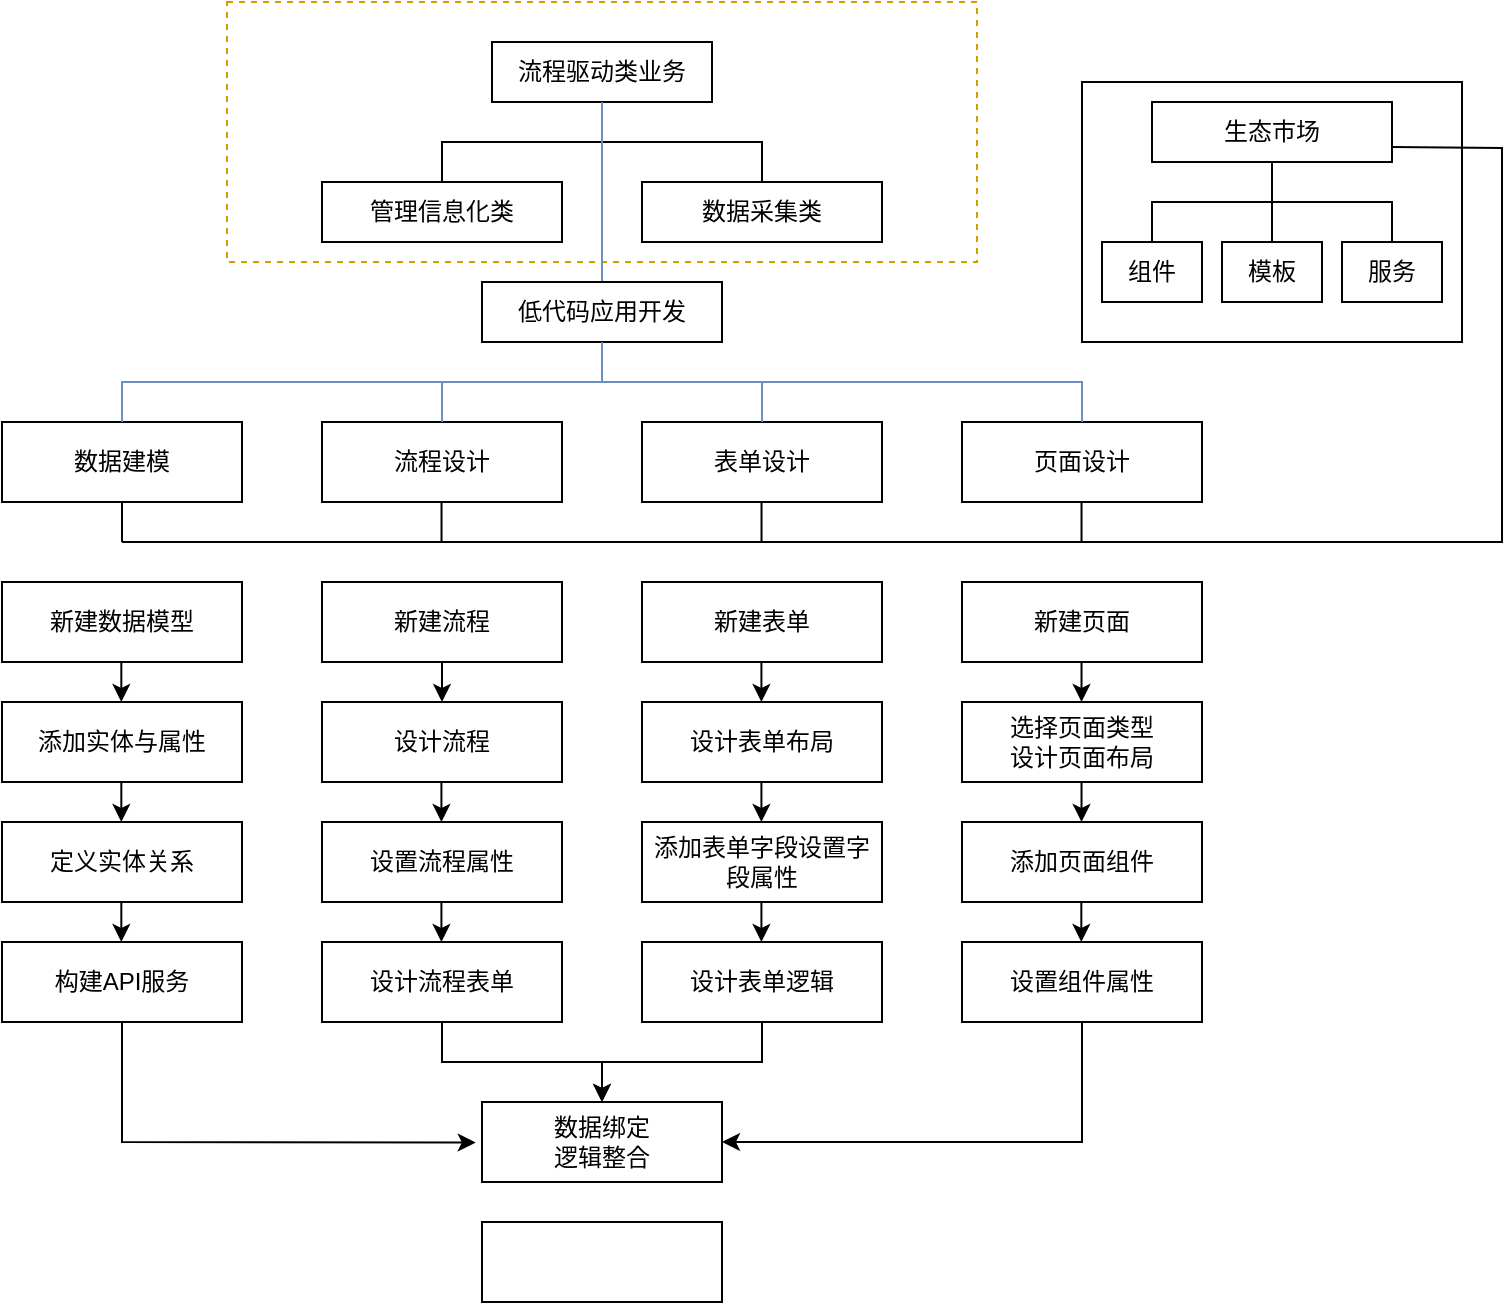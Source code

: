 <mxfile version="24.2.8" type="github">
  <diagram name="第 1 页" id="RNLNZzIKpRClcHgD1R4d">
    <mxGraphModel dx="2514" dy="918" grid="1" gridSize="10" guides="1" tooltips="1" connect="1" arrows="1" fold="1" page="1" pageScale="1" pageWidth="827" pageHeight="1169" math="0" shadow="0">
      <root>
        <mxCell id="0" />
        <mxCell id="1" parent="0" />
        <mxCell id="nhBofc9wbn79ew2FWKbZ-5" value="" style="rounded=0;whiteSpace=wrap;html=1;fillColor=none;strokeColor=#d79b00;dashed=1;" vertex="1" parent="1">
          <mxGeometry x="72.5" y="100" width="375" height="130" as="geometry" />
        </mxCell>
        <mxCell id="nhBofc9wbn79ew2FWKbZ-1" value="流程驱动类业务" style="rounded=0;whiteSpace=wrap;html=1;" vertex="1" parent="1">
          <mxGeometry x="205" y="120" width="110" height="30" as="geometry" />
        </mxCell>
        <mxCell id="nhBofc9wbn79ew2FWKbZ-2" value="管理信息化类" style="rounded=0;whiteSpace=wrap;html=1;" vertex="1" parent="1">
          <mxGeometry x="120" y="190" width="120" height="30" as="geometry" />
        </mxCell>
        <mxCell id="nhBofc9wbn79ew2FWKbZ-3" value="数据采集类" style="rounded=0;whiteSpace=wrap;html=1;" vertex="1" parent="1">
          <mxGeometry x="280" y="190" width="120" height="30" as="geometry" />
        </mxCell>
        <mxCell id="nhBofc9wbn79ew2FWKbZ-7" value="" style="endArrow=none;html=1;rounded=0;exitX=0.5;exitY=0;exitDx=0;exitDy=0;entryX=0.5;entryY=0;entryDx=0;entryDy=0;" edge="1" parent="1" source="nhBofc9wbn79ew2FWKbZ-3" target="nhBofc9wbn79ew2FWKbZ-2">
          <mxGeometry width="50" height="50" relative="1" as="geometry">
            <mxPoint x="390" y="400" as="sourcePoint" />
            <mxPoint x="260" y="170" as="targetPoint" />
            <Array as="points">
              <mxPoint x="340" y="170" />
              <mxPoint x="180" y="170" />
            </Array>
          </mxGeometry>
        </mxCell>
        <mxCell id="nhBofc9wbn79ew2FWKbZ-9" value="流程设计" style="rounded=0;whiteSpace=wrap;html=1;" vertex="1" parent="1">
          <mxGeometry x="120" y="310" width="120" height="40" as="geometry" />
        </mxCell>
        <mxCell id="nhBofc9wbn79ew2FWKbZ-10" value="表单设计" style="rounded=0;whiteSpace=wrap;html=1;" vertex="1" parent="1">
          <mxGeometry x="280" y="310" width="120" height="40" as="geometry" />
        </mxCell>
        <mxCell id="nhBofc9wbn79ew2FWKbZ-11" value="页面设计" style="rounded=0;whiteSpace=wrap;html=1;" vertex="1" parent="1">
          <mxGeometry x="440" y="310" width="120" height="40" as="geometry" />
        </mxCell>
        <mxCell id="nhBofc9wbn79ew2FWKbZ-12" value="数据建模" style="rounded=0;whiteSpace=wrap;html=1;" vertex="1" parent="1">
          <mxGeometry x="-40" y="310" width="120" height="40" as="geometry" />
        </mxCell>
        <mxCell id="nhBofc9wbn79ew2FWKbZ-13" value="" style="endArrow=none;html=1;rounded=0;entryX=0.5;entryY=1;entryDx=0;entryDy=0;fillColor=#dae8fc;strokeColor=#6c8ebf;exitX=0.5;exitY=0;exitDx=0;exitDy=0;" edge="1" parent="1" source="nhBofc9wbn79ew2FWKbZ-55" target="nhBofc9wbn79ew2FWKbZ-1">
          <mxGeometry width="50" height="50" relative="1" as="geometry">
            <mxPoint x="260" y="220" as="sourcePoint" />
            <mxPoint x="440" y="180" as="targetPoint" />
          </mxGeometry>
        </mxCell>
        <mxCell id="nhBofc9wbn79ew2FWKbZ-15" value="" style="endArrow=none;html=1;rounded=0;exitX=0.5;exitY=0;exitDx=0;exitDy=0;fillColor=#dae8fc;strokeColor=#6c8ebf;" edge="1" parent="1" source="nhBofc9wbn79ew2FWKbZ-12">
          <mxGeometry width="50" height="50" relative="1" as="geometry">
            <mxPoint x="390" y="330" as="sourcePoint" />
            <mxPoint x="260" y="290" as="targetPoint" />
            <Array as="points">
              <mxPoint x="20" y="290" />
            </Array>
          </mxGeometry>
        </mxCell>
        <mxCell id="nhBofc9wbn79ew2FWKbZ-16" value="" style="endArrow=none;html=1;rounded=0;exitX=0.5;exitY=0;exitDx=0;exitDy=0;fillColor=#dae8fc;strokeColor=#6c8ebf;" edge="1" parent="1" source="nhBofc9wbn79ew2FWKbZ-11">
          <mxGeometry width="50" height="50" relative="1" as="geometry">
            <mxPoint x="390" y="330" as="sourcePoint" />
            <mxPoint x="260" y="290" as="targetPoint" />
            <Array as="points">
              <mxPoint x="500" y="290" />
            </Array>
          </mxGeometry>
        </mxCell>
        <mxCell id="nhBofc9wbn79ew2FWKbZ-17" value="" style="endArrow=none;html=1;rounded=0;entryX=0.5;entryY=0;entryDx=0;entryDy=0;fillColor=#dae8fc;strokeColor=#6c8ebf;" edge="1" parent="1" target="nhBofc9wbn79ew2FWKbZ-9">
          <mxGeometry width="50" height="50" relative="1" as="geometry">
            <mxPoint x="180" y="290" as="sourcePoint" />
            <mxPoint x="440" y="280" as="targetPoint" />
          </mxGeometry>
        </mxCell>
        <mxCell id="nhBofc9wbn79ew2FWKbZ-18" value="" style="endArrow=none;html=1;rounded=0;fillColor=#dae8fc;strokeColor=#6c8ebf;" edge="1" parent="1" target="nhBofc9wbn79ew2FWKbZ-10">
          <mxGeometry width="50" height="50" relative="1" as="geometry">
            <mxPoint x="340" y="290" as="sourcePoint" />
            <mxPoint x="339.5" y="240" as="targetPoint" />
          </mxGeometry>
        </mxCell>
        <mxCell id="nhBofc9wbn79ew2FWKbZ-19" value="新建流程" style="rounded=0;whiteSpace=wrap;html=1;" vertex="1" parent="1">
          <mxGeometry x="120" y="390" width="120" height="40" as="geometry" />
        </mxCell>
        <mxCell id="nhBofc9wbn79ew2FWKbZ-20" value="设计流程" style="rounded=0;whiteSpace=wrap;html=1;" vertex="1" parent="1">
          <mxGeometry x="120" y="450" width="120" height="40" as="geometry" />
        </mxCell>
        <mxCell id="nhBofc9wbn79ew2FWKbZ-22" value="新建表单" style="rounded=0;whiteSpace=wrap;html=1;" vertex="1" parent="1">
          <mxGeometry x="280" y="390" width="120" height="40" as="geometry" />
        </mxCell>
        <mxCell id="nhBofc9wbn79ew2FWKbZ-23" value="设计表单布局" style="rounded=0;whiteSpace=wrap;html=1;" vertex="1" parent="1">
          <mxGeometry x="280" y="450" width="120" height="40" as="geometry" />
        </mxCell>
        <mxCell id="nhBofc9wbn79ew2FWKbZ-24" value="新建页面" style="rounded=0;whiteSpace=wrap;html=1;" vertex="1" parent="1">
          <mxGeometry x="440" y="390" width="120" height="40" as="geometry" />
        </mxCell>
        <mxCell id="nhBofc9wbn79ew2FWKbZ-25" value="选择页面类型&lt;div&gt;设计页面布局&lt;/div&gt;" style="rounded=0;whiteSpace=wrap;html=1;" vertex="1" parent="1">
          <mxGeometry x="440" y="450" width="120" height="40" as="geometry" />
        </mxCell>
        <mxCell id="nhBofc9wbn79ew2FWKbZ-26" value="新建数据模型" style="rounded=0;whiteSpace=wrap;html=1;" vertex="1" parent="1">
          <mxGeometry x="-40" y="390" width="120" height="40" as="geometry" />
        </mxCell>
        <mxCell id="nhBofc9wbn79ew2FWKbZ-27" value="添加实体与属性" style="rounded=0;whiteSpace=wrap;html=1;" vertex="1" parent="1">
          <mxGeometry x="-40" y="450" width="120" height="40" as="geometry" />
        </mxCell>
        <mxCell id="nhBofc9wbn79ew2FWKbZ-28" value="设置流程属性" style="rounded=0;whiteSpace=wrap;html=1;" vertex="1" parent="1">
          <mxGeometry x="120" y="510" width="120" height="40" as="geometry" />
        </mxCell>
        <mxCell id="nhBofc9wbn79ew2FWKbZ-29" value="添加表单字段设置字段属性" style="rounded=0;whiteSpace=wrap;html=1;" vertex="1" parent="1">
          <mxGeometry x="280" y="510" width="120" height="40" as="geometry" />
        </mxCell>
        <mxCell id="nhBofc9wbn79ew2FWKbZ-30" value="添加页面组件" style="rounded=0;whiteSpace=wrap;html=1;" vertex="1" parent="1">
          <mxGeometry x="440" y="510" width="120" height="40" as="geometry" />
        </mxCell>
        <mxCell id="nhBofc9wbn79ew2FWKbZ-31" value="定义实体关系" style="rounded=0;whiteSpace=wrap;html=1;" vertex="1" parent="1">
          <mxGeometry x="-40" y="510" width="120" height="40" as="geometry" />
        </mxCell>
        <mxCell id="nhBofc9wbn79ew2FWKbZ-32" value="设计流程表单" style="rounded=0;whiteSpace=wrap;html=1;" vertex="1" parent="1">
          <mxGeometry x="120" y="570" width="120" height="40" as="geometry" />
        </mxCell>
        <mxCell id="nhBofc9wbn79ew2FWKbZ-33" value="设计表单逻辑" style="rounded=0;whiteSpace=wrap;html=1;" vertex="1" parent="1">
          <mxGeometry x="280" y="570" width="120" height="40" as="geometry" />
        </mxCell>
        <mxCell id="nhBofc9wbn79ew2FWKbZ-34" value="设置组件属性" style="rounded=0;whiteSpace=wrap;html=1;" vertex="1" parent="1">
          <mxGeometry x="440" y="570" width="120" height="40" as="geometry" />
        </mxCell>
        <mxCell id="nhBofc9wbn79ew2FWKbZ-35" value="构建API服务" style="rounded=0;whiteSpace=wrap;html=1;" vertex="1" parent="1">
          <mxGeometry x="-40" y="570" width="120" height="40" as="geometry" />
        </mxCell>
        <mxCell id="nhBofc9wbn79ew2FWKbZ-36" value="" style="endArrow=classic;html=1;rounded=0;exitX=0.5;exitY=1;exitDx=0;exitDy=0;entryX=0.5;entryY=0;entryDx=0;entryDy=0;" edge="1" parent="1" source="nhBofc9wbn79ew2FWKbZ-19" target="nhBofc9wbn79ew2FWKbZ-20">
          <mxGeometry width="50" height="50" relative="1" as="geometry">
            <mxPoint x="310" y="510" as="sourcePoint" />
            <mxPoint x="360" y="460" as="targetPoint" />
          </mxGeometry>
        </mxCell>
        <mxCell id="nhBofc9wbn79ew2FWKbZ-37" value="" style="endArrow=classic;html=1;rounded=0;exitX=0.5;exitY=1;exitDx=0;exitDy=0;entryX=0.5;entryY=0;entryDx=0;entryDy=0;" edge="1" parent="1">
          <mxGeometry width="50" height="50" relative="1" as="geometry">
            <mxPoint x="179.71" y="490" as="sourcePoint" />
            <mxPoint x="179.71" y="510" as="targetPoint" />
          </mxGeometry>
        </mxCell>
        <mxCell id="nhBofc9wbn79ew2FWKbZ-38" value="" style="endArrow=classic;html=1;rounded=0;exitX=0.5;exitY=1;exitDx=0;exitDy=0;entryX=0.5;entryY=0;entryDx=0;entryDy=0;" edge="1" parent="1">
          <mxGeometry width="50" height="50" relative="1" as="geometry">
            <mxPoint x="179.71" y="550" as="sourcePoint" />
            <mxPoint x="179.71" y="570" as="targetPoint" />
          </mxGeometry>
        </mxCell>
        <mxCell id="nhBofc9wbn79ew2FWKbZ-39" value="" style="endArrow=classic;html=1;rounded=0;exitX=0.5;exitY=1;exitDx=0;exitDy=0;entryX=0.5;entryY=0;entryDx=0;entryDy=0;" edge="1" parent="1">
          <mxGeometry width="50" height="50" relative="1" as="geometry">
            <mxPoint x="339.71" y="430" as="sourcePoint" />
            <mxPoint x="339.71" y="450" as="targetPoint" />
          </mxGeometry>
        </mxCell>
        <mxCell id="nhBofc9wbn79ew2FWKbZ-40" value="" style="endArrow=classic;html=1;rounded=0;exitX=0.5;exitY=1;exitDx=0;exitDy=0;entryX=0.5;entryY=0;entryDx=0;entryDy=0;" edge="1" parent="1">
          <mxGeometry width="50" height="50" relative="1" as="geometry">
            <mxPoint x="339.71" y="490" as="sourcePoint" />
            <mxPoint x="339.71" y="510" as="targetPoint" />
          </mxGeometry>
        </mxCell>
        <mxCell id="nhBofc9wbn79ew2FWKbZ-41" value="" style="endArrow=classic;html=1;rounded=0;exitX=0.5;exitY=1;exitDx=0;exitDy=0;entryX=0.5;entryY=0;entryDx=0;entryDy=0;" edge="1" parent="1">
          <mxGeometry width="50" height="50" relative="1" as="geometry">
            <mxPoint x="339.71" y="550" as="sourcePoint" />
            <mxPoint x="339.71" y="570" as="targetPoint" />
          </mxGeometry>
        </mxCell>
        <mxCell id="nhBofc9wbn79ew2FWKbZ-42" value="" style="endArrow=classic;html=1;rounded=0;exitX=0.5;exitY=1;exitDx=0;exitDy=0;entryX=0.5;entryY=0;entryDx=0;entryDy=0;" edge="1" parent="1">
          <mxGeometry width="50" height="50" relative="1" as="geometry">
            <mxPoint x="499.76" y="430" as="sourcePoint" />
            <mxPoint x="499.76" y="450" as="targetPoint" />
          </mxGeometry>
        </mxCell>
        <mxCell id="nhBofc9wbn79ew2FWKbZ-43" value="" style="endArrow=classic;html=1;rounded=0;exitX=0.5;exitY=1;exitDx=0;exitDy=0;entryX=0.5;entryY=0;entryDx=0;entryDy=0;" edge="1" parent="1">
          <mxGeometry width="50" height="50" relative="1" as="geometry">
            <mxPoint x="499.76" y="490" as="sourcePoint" />
            <mxPoint x="499.76" y="510" as="targetPoint" />
          </mxGeometry>
        </mxCell>
        <mxCell id="nhBofc9wbn79ew2FWKbZ-44" value="" style="endArrow=classic;html=1;rounded=0;exitX=0.5;exitY=1;exitDx=0;exitDy=0;entryX=0.5;entryY=0;entryDx=0;entryDy=0;" edge="1" parent="1">
          <mxGeometry width="50" height="50" relative="1" as="geometry">
            <mxPoint x="499.66" y="550" as="sourcePoint" />
            <mxPoint x="499.66" y="570" as="targetPoint" />
          </mxGeometry>
        </mxCell>
        <mxCell id="nhBofc9wbn79ew2FWKbZ-46" value="" style="endArrow=classic;html=1;rounded=0;exitX=0.5;exitY=1;exitDx=0;exitDy=0;entryX=0.5;entryY=0;entryDx=0;entryDy=0;" edge="1" parent="1">
          <mxGeometry width="50" height="50" relative="1" as="geometry">
            <mxPoint x="19.66" y="430" as="sourcePoint" />
            <mxPoint x="19.66" y="450" as="targetPoint" />
          </mxGeometry>
        </mxCell>
        <mxCell id="nhBofc9wbn79ew2FWKbZ-47" value="" style="endArrow=classic;html=1;rounded=0;exitX=0.5;exitY=1;exitDx=0;exitDy=0;entryX=0.5;entryY=0;entryDx=0;entryDy=0;" edge="1" parent="1">
          <mxGeometry width="50" height="50" relative="1" as="geometry">
            <mxPoint x="19.66" y="490" as="sourcePoint" />
            <mxPoint x="19.66" y="510" as="targetPoint" />
          </mxGeometry>
        </mxCell>
        <mxCell id="nhBofc9wbn79ew2FWKbZ-48" value="" style="endArrow=classic;html=1;rounded=0;exitX=0.5;exitY=1;exitDx=0;exitDy=0;entryX=0.5;entryY=0;entryDx=0;entryDy=0;" edge="1" parent="1">
          <mxGeometry width="50" height="50" relative="1" as="geometry">
            <mxPoint x="19.66" y="550" as="sourcePoint" />
            <mxPoint x="19.66" y="570" as="targetPoint" />
          </mxGeometry>
        </mxCell>
        <mxCell id="nhBofc9wbn79ew2FWKbZ-49" value="" style="rounded=0;whiteSpace=wrap;html=1;fillColor=none;" vertex="1" parent="1">
          <mxGeometry x="500" y="140" width="190" height="130" as="geometry" />
        </mxCell>
        <mxCell id="nhBofc9wbn79ew2FWKbZ-50" value="生态市场" style="rounded=0;whiteSpace=wrap;html=1;" vertex="1" parent="1">
          <mxGeometry x="535" y="150" width="120" height="30" as="geometry" />
        </mxCell>
        <mxCell id="nhBofc9wbn79ew2FWKbZ-51" value="组件" style="rounded=0;whiteSpace=wrap;html=1;" vertex="1" parent="1">
          <mxGeometry x="510" y="220" width="50" height="30" as="geometry" />
        </mxCell>
        <mxCell id="nhBofc9wbn79ew2FWKbZ-52" value="模板" style="rounded=0;whiteSpace=wrap;html=1;" vertex="1" parent="1">
          <mxGeometry x="570" y="220" width="50" height="30" as="geometry" />
        </mxCell>
        <mxCell id="nhBofc9wbn79ew2FWKbZ-53" value="服务" style="rounded=0;whiteSpace=wrap;html=1;" vertex="1" parent="1">
          <mxGeometry x="630" y="220" width="50" height="30" as="geometry" />
        </mxCell>
        <mxCell id="nhBofc9wbn79ew2FWKbZ-55" value="低代码应用开发" style="rounded=0;whiteSpace=wrap;html=1;" vertex="1" parent="1">
          <mxGeometry x="200" y="240" width="120" height="30" as="geometry" />
        </mxCell>
        <mxCell id="nhBofc9wbn79ew2FWKbZ-56" value="" style="endArrow=none;html=1;rounded=0;entryX=0.5;entryY=1;entryDx=0;entryDy=0;fillColor=#dae8fc;strokeColor=#6c8ebf;" edge="1" parent="1" target="nhBofc9wbn79ew2FWKbZ-55">
          <mxGeometry width="50" height="50" relative="1" as="geometry">
            <mxPoint x="260" y="290" as="sourcePoint" />
            <mxPoint x="270" y="120" as="targetPoint" />
          </mxGeometry>
        </mxCell>
        <mxCell id="nhBofc9wbn79ew2FWKbZ-59" value="" style="endArrow=none;html=1;rounded=0;exitX=0.5;exitY=0;exitDx=0;exitDy=0;entryX=0.5;entryY=1;entryDx=0;entryDy=0;" edge="1" parent="1" source="nhBofc9wbn79ew2FWKbZ-51" target="nhBofc9wbn79ew2FWKbZ-50">
          <mxGeometry width="50" height="50" relative="1" as="geometry">
            <mxPoint x="570" y="300" as="sourcePoint" />
            <mxPoint x="620" y="250" as="targetPoint" />
            <Array as="points">
              <mxPoint x="535" y="200" />
              <mxPoint x="595" y="200" />
            </Array>
          </mxGeometry>
        </mxCell>
        <mxCell id="nhBofc9wbn79ew2FWKbZ-60" value="" style="endArrow=none;html=1;rounded=0;entryX=0.5;entryY=0;entryDx=0;entryDy=0;" edge="1" parent="1" target="nhBofc9wbn79ew2FWKbZ-52">
          <mxGeometry width="50" height="50" relative="1" as="geometry">
            <mxPoint x="595" y="200" as="sourcePoint" />
            <mxPoint x="620" y="270" as="targetPoint" />
          </mxGeometry>
        </mxCell>
        <mxCell id="nhBofc9wbn79ew2FWKbZ-61" value="" style="endArrow=none;html=1;rounded=0;entryX=0.5;entryY=0;entryDx=0;entryDy=0;" edge="1" parent="1" target="nhBofc9wbn79ew2FWKbZ-53">
          <mxGeometry width="50" height="50" relative="1" as="geometry">
            <mxPoint x="590" y="200" as="sourcePoint" />
            <mxPoint x="630" y="250" as="targetPoint" />
            <Array as="points">
              <mxPoint x="655" y="200" />
            </Array>
          </mxGeometry>
        </mxCell>
        <mxCell id="nhBofc9wbn79ew2FWKbZ-62" value="" style="endArrow=none;html=1;rounded=0;entryX=1;entryY=0.75;entryDx=0;entryDy=0;" edge="1" parent="1" target="nhBofc9wbn79ew2FWKbZ-50">
          <mxGeometry width="50" height="50" relative="1" as="geometry">
            <mxPoint x="20" y="370" as="sourcePoint" />
            <mxPoint x="530" y="300" as="targetPoint" />
            <Array as="points">
              <mxPoint x="710" y="370" />
              <mxPoint x="710" y="250" />
              <mxPoint x="710" y="173" />
            </Array>
          </mxGeometry>
        </mxCell>
        <mxCell id="nhBofc9wbn79ew2FWKbZ-63" value="" style="endArrow=none;html=1;rounded=0;entryX=0.5;entryY=1;entryDx=0;entryDy=0;" edge="1" parent="1" target="nhBofc9wbn79ew2FWKbZ-12">
          <mxGeometry width="50" height="50" relative="1" as="geometry">
            <mxPoint x="20" y="370" as="sourcePoint" />
            <mxPoint x="290" y="320" as="targetPoint" />
          </mxGeometry>
        </mxCell>
        <mxCell id="nhBofc9wbn79ew2FWKbZ-64" value="" style="endArrow=none;html=1;rounded=0;entryX=0.5;entryY=1;entryDx=0;entryDy=0;" edge="1" parent="1">
          <mxGeometry width="50" height="50" relative="1" as="geometry">
            <mxPoint x="179.76" y="370" as="sourcePoint" />
            <mxPoint x="179.76" y="350" as="targetPoint" />
          </mxGeometry>
        </mxCell>
        <mxCell id="nhBofc9wbn79ew2FWKbZ-65" value="" style="endArrow=none;html=1;rounded=0;entryX=0.5;entryY=1;entryDx=0;entryDy=0;" edge="1" parent="1">
          <mxGeometry width="50" height="50" relative="1" as="geometry">
            <mxPoint x="339.76" y="370" as="sourcePoint" />
            <mxPoint x="339.76" y="350" as="targetPoint" />
          </mxGeometry>
        </mxCell>
        <mxCell id="nhBofc9wbn79ew2FWKbZ-66" value="" style="endArrow=none;html=1;rounded=0;entryX=0.5;entryY=1;entryDx=0;entryDy=0;" edge="1" parent="1">
          <mxGeometry width="50" height="50" relative="1" as="geometry">
            <mxPoint x="499.76" y="370" as="sourcePoint" />
            <mxPoint x="499.76" y="350" as="targetPoint" />
          </mxGeometry>
        </mxCell>
        <mxCell id="nhBofc9wbn79ew2FWKbZ-67" value="数据绑定&lt;div&gt;逻辑整合&lt;/div&gt;" style="rounded=0;whiteSpace=wrap;html=1;" vertex="1" parent="1">
          <mxGeometry x="200" y="650" width="120" height="40" as="geometry" />
        </mxCell>
        <mxCell id="nhBofc9wbn79ew2FWKbZ-68" value="" style="rounded=0;whiteSpace=wrap;html=1;" vertex="1" parent="1">
          <mxGeometry x="200" y="710" width="120" height="40" as="geometry" />
        </mxCell>
        <mxCell id="nhBofc9wbn79ew2FWKbZ-69" value="" style="endArrow=classic;html=1;rounded=0;exitX=0.5;exitY=1;exitDx=0;exitDy=0;entryX=-0.026;entryY=0.507;entryDx=0;entryDy=0;entryPerimeter=0;" edge="1" parent="1" source="nhBofc9wbn79ew2FWKbZ-35" target="nhBofc9wbn79ew2FWKbZ-67">
          <mxGeometry width="50" height="50" relative="1" as="geometry">
            <mxPoint x="310" y="660" as="sourcePoint" />
            <mxPoint x="360" y="610" as="targetPoint" />
            <Array as="points">
              <mxPoint x="20" y="670" />
            </Array>
          </mxGeometry>
        </mxCell>
        <mxCell id="nhBofc9wbn79ew2FWKbZ-71" value="" style="endArrow=classic;html=1;rounded=0;exitX=0.5;exitY=1;exitDx=0;exitDy=0;entryX=1;entryY=0.5;entryDx=0;entryDy=0;" edge="1" parent="1" source="nhBofc9wbn79ew2FWKbZ-34" target="nhBofc9wbn79ew2FWKbZ-67">
          <mxGeometry width="50" height="50" relative="1" as="geometry">
            <mxPoint x="360" y="630" as="sourcePoint" />
            <mxPoint x="410" y="580" as="targetPoint" />
            <Array as="points">
              <mxPoint x="500" y="670" />
            </Array>
          </mxGeometry>
        </mxCell>
        <mxCell id="nhBofc9wbn79ew2FWKbZ-72" value="" style="endArrow=classic;html=1;rounded=0;exitX=0.5;exitY=1;exitDx=0;exitDy=0;entryX=0.5;entryY=0;entryDx=0;entryDy=0;" edge="1" parent="1" source="nhBofc9wbn79ew2FWKbZ-32" target="nhBofc9wbn79ew2FWKbZ-67">
          <mxGeometry width="50" height="50" relative="1" as="geometry">
            <mxPoint x="300" y="660" as="sourcePoint" />
            <mxPoint x="350" y="610" as="targetPoint" />
            <Array as="points">
              <mxPoint x="180" y="630" />
              <mxPoint x="260" y="630" />
            </Array>
          </mxGeometry>
        </mxCell>
        <mxCell id="nhBofc9wbn79ew2FWKbZ-73" value="" style="endArrow=classic;html=1;rounded=0;entryX=0.5;entryY=0;entryDx=0;entryDy=0;exitX=0.5;exitY=1;exitDx=0;exitDy=0;" edge="1" parent="1" source="nhBofc9wbn79ew2FWKbZ-33" target="nhBofc9wbn79ew2FWKbZ-67">
          <mxGeometry width="50" height="50" relative="1" as="geometry">
            <mxPoint x="300" y="660" as="sourcePoint" />
            <mxPoint x="350" y="610" as="targetPoint" />
            <Array as="points">
              <mxPoint x="340" y="630" />
              <mxPoint x="260" y="630" />
            </Array>
          </mxGeometry>
        </mxCell>
      </root>
    </mxGraphModel>
  </diagram>
</mxfile>
